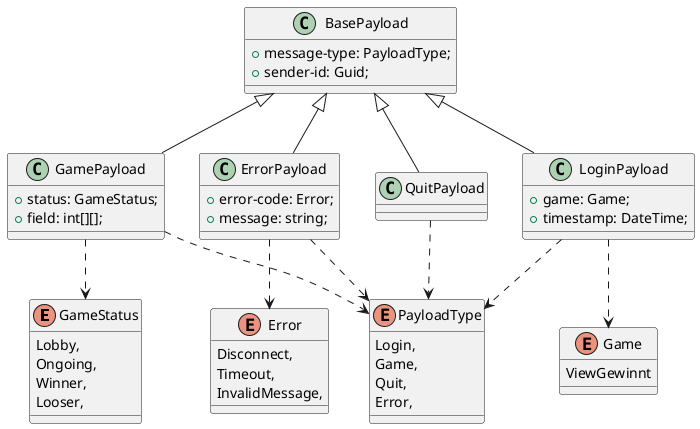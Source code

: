 @startuml

enum GameStatus {
    Lobby,
    Ongoing,
    Winner,
    Looser,
}

enum Game {
    ViewGewinnt
}

enum PayloadType{
    Login,
    Game,
    Quit,
    Error,
}

enum Error {
    Disconnect,
    Timeout,
    InvalidMessage,
}

class BasePayload{
    + message-type: PayloadType;
    + sender-id: Guid;
}


GamePayload -u-|> BasePayload
GamePayload ..> GameStatus
GamePayload ..> PayloadType
class GamePayload{
    + status: GameStatus;
    + field: int[][];
}

ErrorPayload -u-|> BasePayload
ErrorPayload ..> Error
ErrorPayload ..> PayloadType
class ErrorPayload{
    + error-code: Error;
    + message: string;
}


LoginPayload -u-|> BasePayload
LoginPayload ..> Game
LoginPayload ..> PayloadType
class LoginPayload{
    + game: Game;
    + timestamp: DateTime;
}

QuitPayload -u-|> BasePayload
QuitPayload ..> PayloadType
class QuitPayload{
}
@enduml